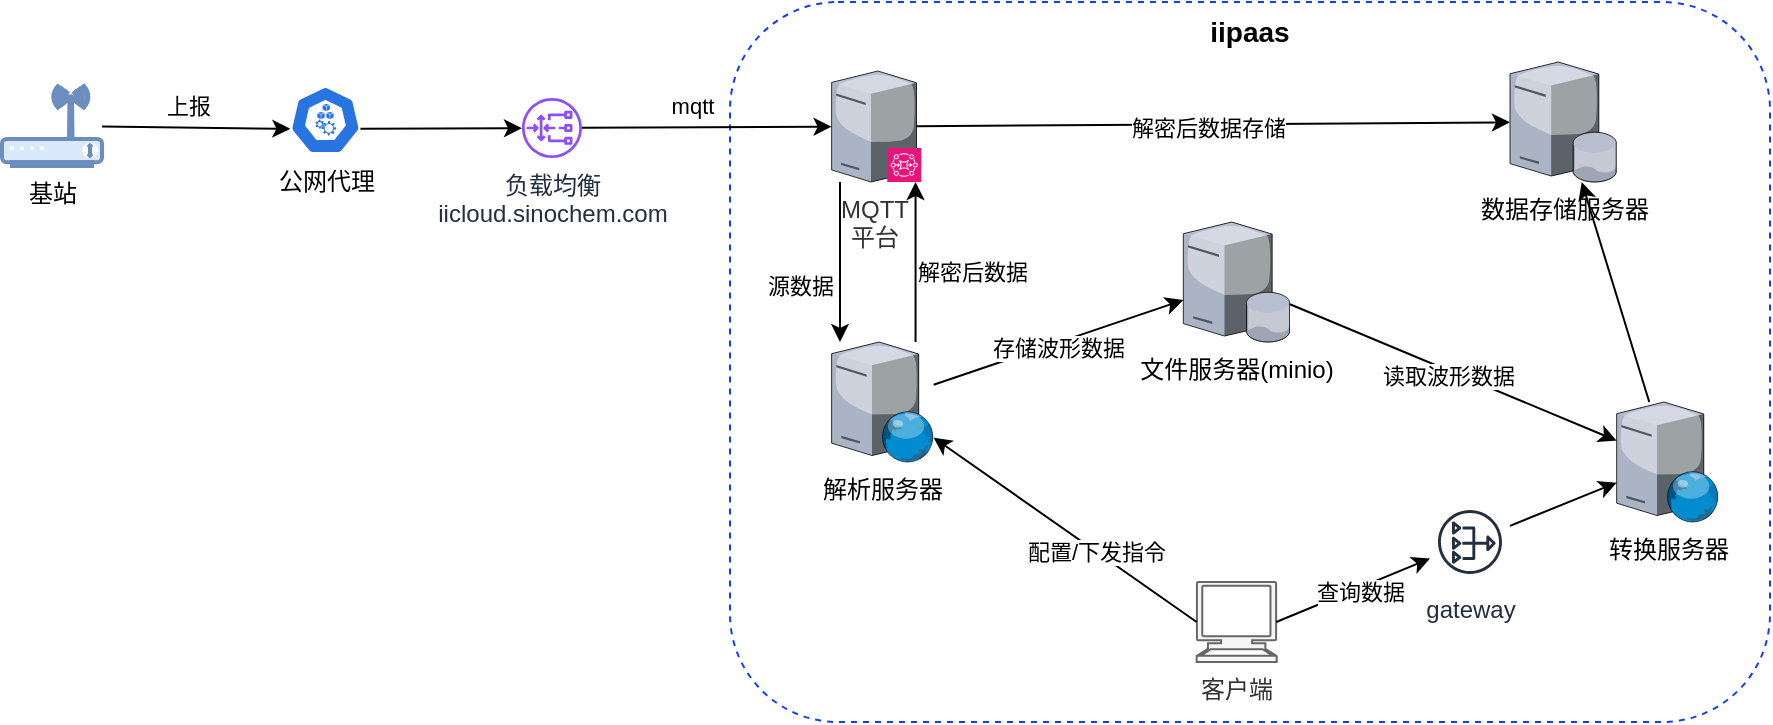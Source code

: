<mxfile version="24.7.10">
  <diagram id="a45cf8ec-cd66-6f27-3ac3-be6e809c9e4a" name="Page-1">
    <mxGraphModel dx="989" dy="514" grid="1" gridSize="10" guides="1" tooltips="1" connect="1" arrows="1" fold="1" page="1" pageScale="1" pageWidth="827" pageHeight="1169" background="none" math="0" shadow="0">
      <root>
        <mxCell id="0" />
        <mxCell id="1" parent="0" />
        <mxCell id="6WnOCgbHMjgOmCCpCp16-177" value="iipaas" style="rounded=1;whiteSpace=wrap;html=1;strokeColor=#123ff3;dashed=1;align=center;verticalAlign=top;fontSize=14;fontStyle=1" vertex="1" parent="1">
          <mxGeometry x="660" y="110" width="520" height="360" as="geometry" />
        </mxCell>
        <mxCell id="6WnOCgbHMjgOmCCpCp16-173" value="基站" style="verticalAlign=top;verticalLabelPosition=bottom;labelPosition=center;align=center;html=1;outlineConnect=0;gradientDirection=north;strokeWidth=2;shape=mxgraph.networks.wireless_modem;fillColor=#dae8fc;strokeColor=#6c8ebf;" vertex="1" parent="1">
          <mxGeometry x="296" y="152" width="50" height="40" as="geometry" />
        </mxCell>
        <mxCell id="6WnOCgbHMjgOmCCpCp16-180" value="&lt;span style=&quot;color: rgb(51, 51, 51); font-family: Arial, sans-serif; text-align: start; text-wrap: wrap; background-color: rgb(255, 255, 255);&quot;&gt;&lt;font style=&quot;font-size: 12px;&quot;&gt;MQTT平台&lt;/font&gt;&lt;/span&gt;" style="verticalLabelPosition=bottom;sketch=0;aspect=fixed;html=1;verticalAlign=top;strokeColor=none;align=center;outlineConnect=0;shape=mxgraph.citrix.license_server;" vertex="1" parent="1">
          <mxGeometry x="710.81" y="144.5" width="42.44" height="55.5" as="geometry" />
        </mxCell>
        <mxCell id="6WnOCgbHMjgOmCCpCp16-175" value="" style="sketch=0;points=[[0,0,0],[0.25,0,0],[0.5,0,0],[0.75,0,0],[1,0,0],[0,1,0],[0.25,1,0],[0.5,1,0],[0.75,1,0],[1,1,0],[0,0.25,0],[0,0.5,0],[0,0.75,0],[1,0.25,0],[1,0.5,0],[1,0.75,0]];outlineConnect=0;fontColor=#232F3E;fillColor=#E7157B;strokeColor=#ffffff;dashed=0;verticalLabelPosition=bottom;verticalAlign=top;align=center;html=1;fontSize=12;fontStyle=0;aspect=fixed;shape=mxgraph.aws4.resourceIcon;resIcon=mxgraph.aws4.mq;movable=1;resizable=1;rotatable=1;deletable=1;editable=1;locked=0;connectable=1;" vertex="1" parent="1">
          <mxGeometry x="738.62" y="183" width="17" height="17" as="geometry" />
        </mxCell>
        <mxCell id="6WnOCgbHMjgOmCCpCp16-181" value="解析服务器" style="verticalLabelPosition=bottom;sketch=0;aspect=fixed;html=1;verticalAlign=top;strokeColor=none;align=center;outlineConnect=0;shape=mxgraph.citrix.web_server;" vertex="1" parent="1">
          <mxGeometry x="710.81" y="280" width="51" height="60" as="geometry" />
        </mxCell>
        <mxCell id="6WnOCgbHMjgOmCCpCp16-182" value="文件服务器(minio)" style="verticalLabelPosition=bottom;sketch=0;aspect=fixed;html=1;verticalAlign=top;strokeColor=none;align=center;outlineConnect=0;shape=mxgraph.citrix.database_server;" vertex="1" parent="1">
          <mxGeometry x="886.66" y="220" width="53.33" height="60" as="geometry" />
        </mxCell>
        <mxCell id="6WnOCgbHMjgOmCCpCp16-183" value="数据存储服务器" style="verticalLabelPosition=bottom;sketch=0;aspect=fixed;html=1;verticalAlign=top;strokeColor=none;align=center;outlineConnect=0;shape=mxgraph.citrix.database_server;" vertex="1" parent="1">
          <mxGeometry x="1050" y="140" width="53.33" height="60" as="geometry" />
        </mxCell>
        <mxCell id="6WnOCgbHMjgOmCCpCp16-184" value="转换服务器" style="verticalLabelPosition=bottom;sketch=0;aspect=fixed;html=1;verticalAlign=top;strokeColor=none;align=center;outlineConnect=0;shape=mxgraph.citrix.web_server;" vertex="1" parent="1">
          <mxGeometry x="1103.33" y="310" width="51" height="60" as="geometry" />
        </mxCell>
        <mxCell id="6WnOCgbHMjgOmCCpCp16-185" value="客户端" style="shape=mxgraph.signs.tech.computer;html=1;pointerEvents=1;fillColor=#f5f5f5;strokeColor=#666666;verticalLabelPosition=bottom;verticalAlign=top;align=center;fontColor=#333333;" vertex="1" parent="1">
          <mxGeometry x="893.33" y="400" width="40" height="40" as="geometry" />
        </mxCell>
        <mxCell id="6WnOCgbHMjgOmCCpCp16-186" value="" style="endArrow=classic;html=1;rounded=0;exitX=0;exitY=0.5;exitDx=0;exitDy=0;exitPerimeter=0;" edge="1" parent="1" source="6WnOCgbHMjgOmCCpCp16-185" target="6WnOCgbHMjgOmCCpCp16-181">
          <mxGeometry width="50" height="50" relative="1" as="geometry">
            <mxPoint x="710" y="300" as="sourcePoint" />
            <mxPoint x="760" y="250" as="targetPoint" />
          </mxGeometry>
        </mxCell>
        <mxCell id="6WnOCgbHMjgOmCCpCp16-188" value="配置/下发指令" style="edgeLabel;html=1;align=center;verticalAlign=middle;resizable=0;points=[];" vertex="1" connectable="0" parent="6WnOCgbHMjgOmCCpCp16-186">
          <mxGeometry x="-0.234" relative="1" as="geometry">
            <mxPoint as="offset" />
          </mxGeometry>
        </mxCell>
        <mxCell id="6WnOCgbHMjgOmCCpCp16-187" value="" style="endArrow=classic;html=1;rounded=0;exitX=0.995;exitY=0.5;exitDx=0;exitDy=0;exitPerimeter=0;" edge="1" parent="1" source="6WnOCgbHMjgOmCCpCp16-185" target="6WnOCgbHMjgOmCCpCp16-190">
          <mxGeometry width="50" height="50" relative="1" as="geometry">
            <mxPoint x="903" y="430" as="sourcePoint" />
            <mxPoint x="772" y="338" as="targetPoint" />
          </mxGeometry>
        </mxCell>
        <mxCell id="6WnOCgbHMjgOmCCpCp16-189" value="查询数据" style="edgeLabel;html=1;align=center;verticalAlign=middle;resizable=0;points=[];" vertex="1" connectable="0" parent="6WnOCgbHMjgOmCCpCp16-187">
          <mxGeometry x="0.058" y="-2" relative="1" as="geometry">
            <mxPoint as="offset" />
          </mxGeometry>
        </mxCell>
        <mxCell id="6WnOCgbHMjgOmCCpCp16-190" value="gateway" style="sketch=0;outlineConnect=0;fontColor=#232F3E;gradientColor=none;strokeColor=#232F3E;fillColor=#ffffff;dashed=0;verticalLabelPosition=bottom;verticalAlign=top;align=center;html=1;fontSize=12;fontStyle=0;aspect=fixed;shape=mxgraph.aws4.resourceIcon;resIcon=mxgraph.aws4.nat_gateway;" vertex="1" parent="1">
          <mxGeometry x="1010" y="360" width="40" height="40" as="geometry" />
        </mxCell>
        <mxCell id="6WnOCgbHMjgOmCCpCp16-191" value="" style="endArrow=classic;html=1;rounded=0;" edge="1" parent="1" source="6WnOCgbHMjgOmCCpCp16-190" target="6WnOCgbHMjgOmCCpCp16-184">
          <mxGeometry width="50" height="50" relative="1" as="geometry">
            <mxPoint x="943" y="430" as="sourcePoint" />
            <mxPoint x="1020" y="398" as="targetPoint" />
          </mxGeometry>
        </mxCell>
        <mxCell id="6WnOCgbHMjgOmCCpCp16-193" value="" style="endArrow=classic;html=1;rounded=0;" edge="1" parent="1" source="6WnOCgbHMjgOmCCpCp16-184" target="6WnOCgbHMjgOmCCpCp16-183">
          <mxGeometry width="50" height="50" relative="1" as="geometry">
            <mxPoint x="1060" y="382" as="sourcePoint" />
            <mxPoint x="1113" y="360" as="targetPoint" />
          </mxGeometry>
        </mxCell>
        <mxCell id="6WnOCgbHMjgOmCCpCp16-194" value="" style="endArrow=classic;html=1;rounded=0;" edge="1" parent="1" source="6WnOCgbHMjgOmCCpCp16-181" target="6WnOCgbHMjgOmCCpCp16-182">
          <mxGeometry width="50" height="50" relative="1" as="geometry">
            <mxPoint x="1130" y="320" as="sourcePoint" />
            <mxPoint x="1096" y="210" as="targetPoint" />
          </mxGeometry>
        </mxCell>
        <mxCell id="6WnOCgbHMjgOmCCpCp16-199" value="存储波形数据" style="edgeLabel;html=1;align=center;verticalAlign=middle;resizable=0;points=[];" vertex="1" connectable="0" parent="6WnOCgbHMjgOmCCpCp16-194">
          <mxGeometry x="-0.022" y="-2" relative="1" as="geometry">
            <mxPoint as="offset" />
          </mxGeometry>
        </mxCell>
        <mxCell id="6WnOCgbHMjgOmCCpCp16-195" value="" style="endArrow=classic;html=1;rounded=0;" edge="1" parent="1">
          <mxGeometry width="50" height="50" relative="1" as="geometry">
            <mxPoint x="715" y="200" as="sourcePoint" />
            <mxPoint x="715" y="280" as="targetPoint" />
          </mxGeometry>
        </mxCell>
        <mxCell id="6WnOCgbHMjgOmCCpCp16-197" value="源数据" style="edgeLabel;html=1;align=center;verticalAlign=middle;resizable=0;points=[];" vertex="1" connectable="0" parent="6WnOCgbHMjgOmCCpCp16-195">
          <mxGeometry x="0.288" relative="1" as="geometry">
            <mxPoint x="-20" as="offset" />
          </mxGeometry>
        </mxCell>
        <mxCell id="6WnOCgbHMjgOmCCpCp16-196" value="" style="endArrow=classic;html=1;rounded=0;" edge="1" parent="1">
          <mxGeometry width="50" height="50" relative="1" as="geometry">
            <mxPoint x="752.78" y="280" as="sourcePoint" />
            <mxPoint x="752.78" y="200" as="targetPoint" />
          </mxGeometry>
        </mxCell>
        <mxCell id="6WnOCgbHMjgOmCCpCp16-198" value="解密后数据" style="edgeLabel;html=1;align=center;verticalAlign=middle;resizable=0;points=[];" vertex="1" connectable="0" parent="6WnOCgbHMjgOmCCpCp16-196">
          <mxGeometry x="-0.167" y="-3" relative="1" as="geometry">
            <mxPoint x="25" y="-2" as="offset" />
          </mxGeometry>
        </mxCell>
        <mxCell id="6WnOCgbHMjgOmCCpCp16-200" value="" style="endArrow=classic;html=1;rounded=0;" edge="1" parent="1" source="6WnOCgbHMjgOmCCpCp16-180" target="6WnOCgbHMjgOmCCpCp16-183">
          <mxGeometry width="50" height="50" relative="1" as="geometry">
            <mxPoint x="772" y="307" as="sourcePoint" />
            <mxPoint x="890" y="244" as="targetPoint" />
          </mxGeometry>
        </mxCell>
        <mxCell id="6WnOCgbHMjgOmCCpCp16-201" value="解密后数据存储" style="edgeLabel;html=1;align=center;verticalAlign=middle;resizable=0;points=[];" vertex="1" connectable="0" parent="6WnOCgbHMjgOmCCpCp16-200">
          <mxGeometry x="-0.022" y="-2" relative="1" as="geometry">
            <mxPoint as="offset" />
          </mxGeometry>
        </mxCell>
        <mxCell id="6WnOCgbHMjgOmCCpCp16-202" value="" style="endArrow=classic;html=1;rounded=0;entryX=0.005;entryY=0.63;entryDx=0;entryDy=0;entryPerimeter=0;" edge="1" parent="1" source="6WnOCgbHMjgOmCCpCp16-173" target="6WnOCgbHMjgOmCCpCp16-206">
          <mxGeometry width="50" height="50" relative="1" as="geometry">
            <mxPoint x="517" y="184" as="sourcePoint" />
            <mxPoint x="464" y="172" as="targetPoint" />
          </mxGeometry>
        </mxCell>
        <mxCell id="6WnOCgbHMjgOmCCpCp16-203" value="上报" style="edgeLabel;html=1;align=center;verticalAlign=middle;resizable=0;points=[];" vertex="1" connectable="0" parent="6WnOCgbHMjgOmCCpCp16-202">
          <mxGeometry x="-0.022" y="-2" relative="1" as="geometry">
            <mxPoint x="-3" y="-13" as="offset" />
          </mxGeometry>
        </mxCell>
        <mxCell id="6WnOCgbHMjgOmCCpCp16-204" value="" style="endArrow=classic;html=1;rounded=0;" edge="1" parent="1" source="6WnOCgbHMjgOmCCpCp16-182" target="6WnOCgbHMjgOmCCpCp16-184">
          <mxGeometry width="50" height="50" relative="1" as="geometry">
            <mxPoint x="772" y="311" as="sourcePoint" />
            <mxPoint x="897" y="269" as="targetPoint" />
          </mxGeometry>
        </mxCell>
        <mxCell id="6WnOCgbHMjgOmCCpCp16-205" value="读取波形数据" style="edgeLabel;html=1;align=center;verticalAlign=middle;resizable=0;points=[];" vertex="1" connectable="0" parent="6WnOCgbHMjgOmCCpCp16-204">
          <mxGeometry x="-0.022" y="-2" relative="1" as="geometry">
            <mxPoint as="offset" />
          </mxGeometry>
        </mxCell>
        <mxCell id="6WnOCgbHMjgOmCCpCp16-206" value="公网代理" style="aspect=fixed;sketch=0;html=1;dashed=0;whitespace=wrap;verticalLabelPosition=bottom;verticalAlign=top;fillColor=#2875E2;strokeColor=#ffffff;points=[[0.005,0.63,0],[0.1,0.2,0],[0.9,0.2,0],[0.5,0,0],[0.995,0.63,0],[0.72,0.99,0],[0.5,1,0],[0.28,0.99,0]];shape=mxgraph.kubernetes.icon2;prIcon=k_proxy" vertex="1" parent="1">
          <mxGeometry x="440" y="152" width="35.42" height="34" as="geometry" />
        </mxCell>
        <mxCell id="6WnOCgbHMjgOmCCpCp16-207" value="负载均衡&lt;div&gt;iicloud.sinochem.com&lt;/div&gt;" style="sketch=0;outlineConnect=0;fontColor=#232F3E;gradientColor=none;fillColor=#8C4FFF;strokeColor=none;dashed=0;verticalLabelPosition=bottom;verticalAlign=top;align=center;html=1;fontSize=12;fontStyle=0;aspect=fixed;pointerEvents=1;shape=mxgraph.aws4.gateway_load_balancer;" vertex="1" parent="1">
          <mxGeometry x="556" y="158" width="30" height="30" as="geometry" />
        </mxCell>
        <mxCell id="6WnOCgbHMjgOmCCpCp16-208" value="" style="endArrow=classic;html=1;rounded=0;exitX=0.995;exitY=0.63;exitDx=0;exitDy=0;exitPerimeter=0;" edge="1" parent="1" source="6WnOCgbHMjgOmCCpCp16-206" target="6WnOCgbHMjgOmCCpCp16-207">
          <mxGeometry width="50" height="50" relative="1" as="geometry">
            <mxPoint x="356" y="182" as="sourcePoint" />
            <mxPoint x="450" y="183" as="targetPoint" />
          </mxGeometry>
        </mxCell>
        <mxCell id="6WnOCgbHMjgOmCCpCp16-211" value="" style="endArrow=classic;html=1;rounded=0;" edge="1" parent="1" source="6WnOCgbHMjgOmCCpCp16-207" target="6WnOCgbHMjgOmCCpCp16-180">
          <mxGeometry width="50" height="50" relative="1" as="geometry">
            <mxPoint x="400" y="210.66" as="sourcePoint" />
            <mxPoint x="481" y="210.66" as="targetPoint" />
          </mxGeometry>
        </mxCell>
        <mxCell id="6WnOCgbHMjgOmCCpCp16-212" value="mqtt" style="edgeLabel;html=1;align=center;verticalAlign=middle;resizable=0;points=[];" vertex="1" connectable="0" parent="6WnOCgbHMjgOmCCpCp16-211">
          <mxGeometry x="-0.129" y="-4" relative="1" as="geometry">
            <mxPoint y="-15" as="offset" />
          </mxGeometry>
        </mxCell>
      </root>
    </mxGraphModel>
  </diagram>
</mxfile>
